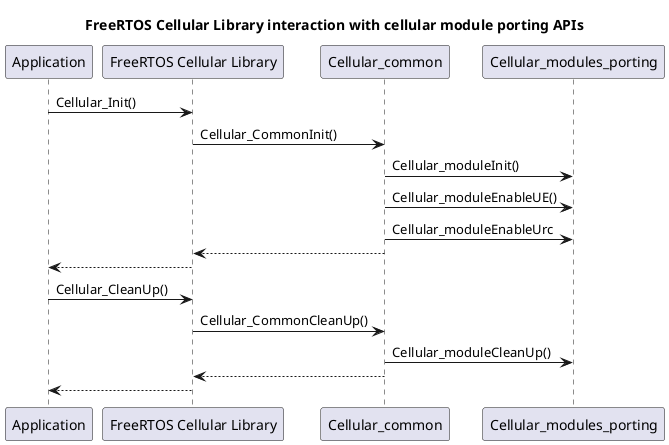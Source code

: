 @startuml

Title FreeRTOS Cellular Library interaction with cellular module porting APIs

participant Application
participant "FreeRTOS Cellular Library"
participant Cellular_common
participant Cellular_modules_porting

Application ->"FreeRTOS Cellular Library" : Cellular_Init()

"FreeRTOS Cellular Library" -> Cellular_common : Cellular_CommonInit()

Cellular_common -> Cellular_modules_porting : Cellular_moduleInit()

Cellular_common -> Cellular_modules_porting : Cellular_moduleEnableUE()

Cellular_common -> Cellular_modules_porting : Cellular_moduleEnableUrc

Cellular_common --> "FreeRTOS Cellular Library" :

"FreeRTOS Cellular Library" --> Application :


Application ->"FreeRTOS Cellular Library" : Cellular_CleanUp()

"FreeRTOS Cellular Library" -> Cellular_common : Cellular_CommonCleanUp()

Cellular_common -> Cellular_modules_porting : Cellular_moduleCleanUp()

Cellular_common --> "FreeRTOS Cellular Library" :

"FreeRTOS Cellular Library" --> Application :

@enduml
